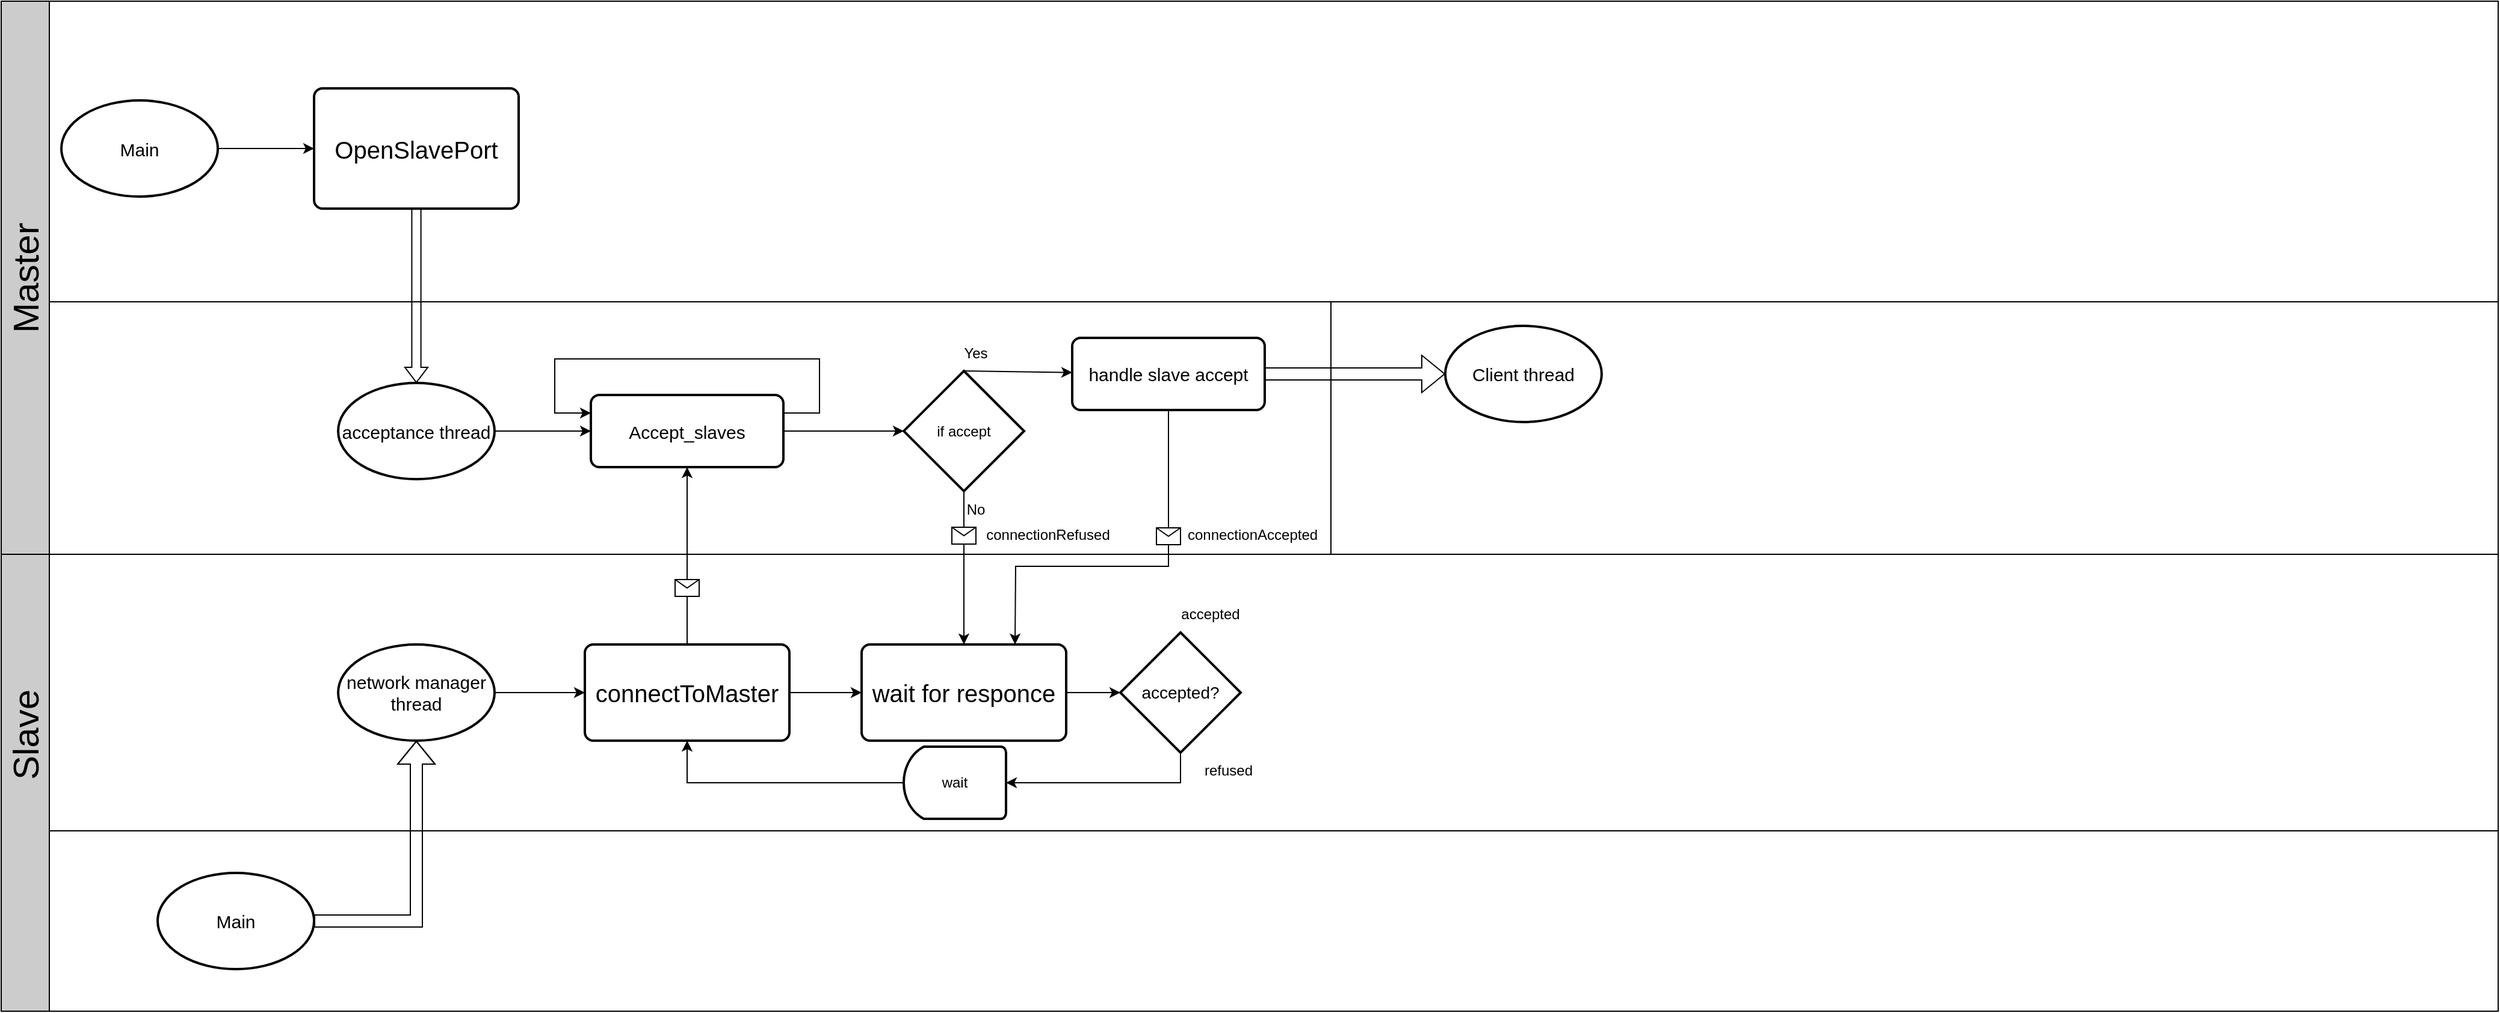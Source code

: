 <mxfile version="24.7.1" type="device">
  <diagram id="prtHgNgQTEPvFCAcTncT" name="Page-1">
    <mxGraphModel dx="1954" dy="1096" grid="1" gridSize="10" guides="1" tooltips="1" connect="1" arrows="1" fold="1" page="1" pageScale="1" pageWidth="1600" pageHeight="900" math="0" shadow="0">
      <root>
        <mxCell id="0" />
        <mxCell id="1" parent="0" />
        <mxCell id="FK0lxCe26ej1Pc23t5L4-82" value="" style="rounded=0;whiteSpace=wrap;html=1;" vertex="1" parent="1">
          <mxGeometry x="95" y="480" width="2035" height="230" as="geometry" />
        </mxCell>
        <mxCell id="FK0lxCe26ej1Pc23t5L4-7" value="" style="rounded=0;whiteSpace=wrap;html=1;labelBackgroundColor=none;fillColor=#CCCCCC;" vertex="1" parent="1">
          <mxGeometry x="55" y="480" width="40" height="380" as="geometry" />
        </mxCell>
        <mxCell id="FK0lxCe26ej1Pc23t5L4-6" value="" style="rounded=0;whiteSpace=wrap;html=1;labelBackgroundColor=none;fillColor=#CCCCCC;" vertex="1" parent="1">
          <mxGeometry x="55" y="20" width="40" height="460" as="geometry" />
        </mxCell>
        <mxCell id="FK0lxCe26ej1Pc23t5L4-1" value="" style="rounded=0;whiteSpace=wrap;html=1;" vertex="1" parent="1">
          <mxGeometry x="95" y="270" width="2035" height="210" as="geometry" />
        </mxCell>
        <mxCell id="FK0lxCe26ej1Pc23t5L4-110" value="" style="rounded=0;whiteSpace=wrap;html=1;" vertex="1" parent="1">
          <mxGeometry x="1160" y="270" width="970" height="210" as="geometry" />
        </mxCell>
        <mxCell id="FK0lxCe26ej1Pc23t5L4-2" value="" style="rounded=0;whiteSpace=wrap;html=1;" vertex="1" parent="1">
          <mxGeometry x="95" y="710" width="2035" height="150" as="geometry" />
        </mxCell>
        <mxCell id="FK0lxCe26ej1Pc23t5L4-3" value="Master" style="text;html=1;align=center;verticalAlign=middle;whiteSpace=wrap;rounded=0;rotation=-90;fontSize=30;" vertex="1" parent="1">
          <mxGeometry x="25" y="235" width="100" height="30" as="geometry" />
        </mxCell>
        <mxCell id="FK0lxCe26ej1Pc23t5L4-4" value="Slave" style="text;html=1;align=center;verticalAlign=middle;whiteSpace=wrap;rounded=0;rotation=-90;fontSize=30;" vertex="1" parent="1">
          <mxGeometry x="25" y="615" width="100" height="30" as="geometry" />
        </mxCell>
        <mxCell id="FK0lxCe26ej1Pc23t5L4-18" value="connectToMaster" style="rounded=1;whiteSpace=wrap;html=1;absoluteArcSize=1;arcSize=14;strokeWidth=2;fontSize=20;" vertex="1" parent="1">
          <mxGeometry x="540" y="555" width="170" height="80" as="geometry" />
        </mxCell>
        <mxCell id="FK0lxCe26ej1Pc23t5L4-20" value="" style="rounded=0;whiteSpace=wrap;html=1;" vertex="1" parent="1">
          <mxGeometry x="95" y="20" width="2035" height="250" as="geometry" />
        </mxCell>
        <mxCell id="FK0lxCe26ej1Pc23t5L4-17" value="OpenSlavePort" style="rounded=1;whiteSpace=wrap;html=1;absoluteArcSize=1;arcSize=14;strokeWidth=2;fontSize=20;" vertex="1" parent="1">
          <mxGeometry x="315" y="92.5" width="170" height="100" as="geometry" />
        </mxCell>
        <mxCell id="FK0lxCe26ej1Pc23t5L4-22" value="&lt;font style=&quot;font-size: 15px;&quot;&gt;acceptance thread&lt;/font&gt;" style="strokeWidth=2;html=1;shape=mxgraph.flowchart.start_1;whiteSpace=wrap;" vertex="1" parent="1">
          <mxGeometry x="335" y="337.5" width="130" height="80" as="geometry" />
        </mxCell>
        <mxCell id="FK0lxCe26ej1Pc23t5L4-23" value="" style="endArrow=classic;html=1;rounded=0;exitX=0.5;exitY=0;exitDx=0;exitDy=0;entryX=0.5;entryY=1;entryDx=0;entryDy=0;" edge="1" parent="1" source="FK0lxCe26ej1Pc23t5L4-18" target="FK0lxCe26ej1Pc23t5L4-26">
          <mxGeometry relative="1" as="geometry">
            <mxPoint x="1025" y="247.5" as="sourcePoint" />
            <mxPoint x="1125" y="247.5" as="targetPoint" />
          </mxGeometry>
        </mxCell>
        <mxCell id="FK0lxCe26ej1Pc23t5L4-24" value="" style="shape=message;html=1;outlineConnect=0;" vertex="1" parent="FK0lxCe26ej1Pc23t5L4-23">
          <mxGeometry width="20" height="14" relative="1" as="geometry">
            <mxPoint x="-10" y="20" as="offset" />
          </mxGeometry>
        </mxCell>
        <mxCell id="FK0lxCe26ej1Pc23t5L4-26" value="&lt;span style=&quot;font-size: 15px;&quot;&gt;Accept_slaves&lt;/span&gt;" style="rounded=1;whiteSpace=wrap;html=1;absoluteArcSize=1;arcSize=14;strokeWidth=2;" vertex="1" parent="1">
          <mxGeometry x="545" y="347.5" width="160" height="60" as="geometry" />
        </mxCell>
        <mxCell id="FK0lxCe26ej1Pc23t5L4-27" value="" style="endArrow=classic;html=1;rounded=0;exitX=1;exitY=0.5;exitDx=0;exitDy=0;exitPerimeter=0;" edge="1" parent="1" source="FK0lxCe26ej1Pc23t5L4-22" target="FK0lxCe26ej1Pc23t5L4-26">
          <mxGeometry width="50" height="50" relative="1" as="geometry">
            <mxPoint x="1255" y="337.5" as="sourcePoint" />
            <mxPoint x="525" y="377.5" as="targetPoint" />
          </mxGeometry>
        </mxCell>
        <mxCell id="FK0lxCe26ej1Pc23t5L4-28" value="" style="endArrow=classic;html=1;rounded=0;exitX=1;exitY=0.25;exitDx=0;exitDy=0;entryX=0;entryY=0.25;entryDx=0;entryDy=0;" edge="1" parent="1" source="FK0lxCe26ej1Pc23t5L4-26" target="FK0lxCe26ej1Pc23t5L4-26">
          <mxGeometry width="50" height="50" relative="1" as="geometry">
            <mxPoint x="865" y="387.5" as="sourcePoint" />
            <mxPoint x="915" y="337.5" as="targetPoint" />
            <Array as="points">
              <mxPoint x="735" y="362.5" />
              <mxPoint x="735" y="317.5" />
              <mxPoint x="515" y="317.5" />
              <mxPoint x="515" y="362.5" />
            </Array>
          </mxGeometry>
        </mxCell>
        <mxCell id="FK0lxCe26ej1Pc23t5L4-29" value="" style="shape=flexArrow;endArrow=classic;html=1;rounded=0;exitX=0.5;exitY=1;exitDx=0;exitDy=0;entryX=0.5;entryY=0;entryDx=0;entryDy=0;entryPerimeter=0;width=7.586;endSize=3.821;endWidth=10.44;" edge="1" parent="1" source="FK0lxCe26ej1Pc23t5L4-17" target="FK0lxCe26ej1Pc23t5L4-22">
          <mxGeometry width="50" height="50" relative="1" as="geometry">
            <mxPoint x="885" y="387.5" as="sourcePoint" />
            <mxPoint x="935" y="337.5" as="targetPoint" />
          </mxGeometry>
        </mxCell>
        <mxCell id="FK0lxCe26ej1Pc23t5L4-31" value="if accept" style="strokeWidth=2;html=1;shape=mxgraph.flowchart.decision;whiteSpace=wrap;" vertex="1" parent="1">
          <mxGeometry x="805" y="327.5" width="100" height="100" as="geometry" />
        </mxCell>
        <mxCell id="FK0lxCe26ej1Pc23t5L4-32" value="" style="endArrow=classic;html=1;rounded=0;exitX=1;exitY=0.5;exitDx=0;exitDy=0;entryX=0;entryY=0.5;entryDx=0;entryDy=0;entryPerimeter=0;" edge="1" parent="1" source="FK0lxCe26ej1Pc23t5L4-26" target="FK0lxCe26ej1Pc23t5L4-31">
          <mxGeometry width="50" height="50" relative="1" as="geometry">
            <mxPoint x="885" y="387.5" as="sourcePoint" />
            <mxPoint x="935" y="337.5" as="targetPoint" />
          </mxGeometry>
        </mxCell>
        <mxCell id="FK0lxCe26ej1Pc23t5L4-35" value="&lt;font style=&quot;font-size: 15px;&quot;&gt;Client thread&lt;/font&gt;" style="strokeWidth=2;html=1;shape=mxgraph.flowchart.start_1;whiteSpace=wrap;" vertex="1" parent="1">
          <mxGeometry x="1255" y="290" width="130" height="80" as="geometry" />
        </mxCell>
        <mxCell id="FK0lxCe26ej1Pc23t5L4-38" value="Yes" style="text;html=1;align=center;verticalAlign=middle;whiteSpace=wrap;rounded=0;" vertex="1" parent="1">
          <mxGeometry x="835" y="297.5" width="60" height="30" as="geometry" />
        </mxCell>
        <mxCell id="FK0lxCe26ej1Pc23t5L4-39" value="No" style="text;html=1;align=center;verticalAlign=middle;whiteSpace=wrap;rounded=0;" vertex="1" parent="1">
          <mxGeometry x="835" y="427.5" width="60" height="30" as="geometry" />
        </mxCell>
        <mxCell id="FK0lxCe26ej1Pc23t5L4-40" value="" style="endArrow=classic;html=1;rounded=0;exitX=0.5;exitY=1;exitDx=0;exitDy=0;exitPerimeter=0;" edge="1" parent="1" source="FK0lxCe26ej1Pc23t5L4-31" target="FK0lxCe26ej1Pc23t5L4-89">
          <mxGeometry relative="1" as="geometry">
            <mxPoint x="865" y="387.5" as="sourcePoint" />
            <mxPoint x="827.727" y="477.5" as="targetPoint" />
          </mxGeometry>
        </mxCell>
        <mxCell id="FK0lxCe26ej1Pc23t5L4-41" value="" style="shape=message;html=1;outlineConnect=0;" vertex="1" parent="FK0lxCe26ej1Pc23t5L4-40">
          <mxGeometry width="20" height="14" relative="1" as="geometry">
            <mxPoint x="-10" y="-34" as="offset" />
          </mxGeometry>
        </mxCell>
        <mxCell id="FK0lxCe26ej1Pc23t5L4-43" value="&lt;font style=&quot;font-size: 15px;&quot;&gt;Main&lt;/font&gt;" style="strokeWidth=2;html=1;shape=mxgraph.flowchart.start_1;whiteSpace=wrap;" vertex="1" parent="1">
          <mxGeometry x="185" y="745" width="130" height="80" as="geometry" />
        </mxCell>
        <mxCell id="FK0lxCe26ej1Pc23t5L4-44" value="&lt;font style=&quot;font-size: 15px;&quot;&gt;Main&lt;/font&gt;" style="strokeWidth=2;html=1;shape=mxgraph.flowchart.start_1;whiteSpace=wrap;" vertex="1" parent="1">
          <mxGeometry x="105" y="102.5" width="130" height="80" as="geometry" />
        </mxCell>
        <mxCell id="FK0lxCe26ej1Pc23t5L4-45" value="" style="endArrow=classic;html=1;rounded=0;exitX=1;exitY=0.5;exitDx=0;exitDy=0;exitPerimeter=0;entryX=0;entryY=0.5;entryDx=0;entryDy=0;" edge="1" parent="1" source="FK0lxCe26ej1Pc23t5L4-44" target="FK0lxCe26ej1Pc23t5L4-17">
          <mxGeometry width="50" height="50" relative="1" as="geometry">
            <mxPoint x="285" y="142.5" as="sourcePoint" />
            <mxPoint x="845" y="387.5" as="targetPoint" />
          </mxGeometry>
        </mxCell>
        <mxCell id="FK0lxCe26ej1Pc23t5L4-81" value="&lt;font style=&quot;font-size: 15px;&quot;&gt;network manager thread&lt;/font&gt;" style="strokeWidth=2;html=1;shape=mxgraph.flowchart.start_1;whiteSpace=wrap;" vertex="1" parent="1">
          <mxGeometry x="335" y="555" width="130" height="80" as="geometry" />
        </mxCell>
        <mxCell id="FK0lxCe26ej1Pc23t5L4-83" value="" style="endArrow=classic;html=1;rounded=0;exitX=1;exitY=0.5;exitDx=0;exitDy=0;exitPerimeter=0;" edge="1" parent="1" source="FK0lxCe26ej1Pc23t5L4-81" target="FK0lxCe26ej1Pc23t5L4-18">
          <mxGeometry width="50" height="50" relative="1" as="geometry">
            <mxPoint x="785" y="550" as="sourcePoint" />
            <mxPoint x="835" y="500" as="targetPoint" />
          </mxGeometry>
        </mxCell>
        <mxCell id="FK0lxCe26ej1Pc23t5L4-84" value="" style="shape=flexArrow;endArrow=classic;html=1;rounded=0;exitX=1;exitY=0.5;exitDx=0;exitDy=0;exitPerimeter=0;entryX=0.5;entryY=1;entryDx=0;entryDy=0;entryPerimeter=0;" edge="1" parent="1" source="FK0lxCe26ej1Pc23t5L4-43" target="FK0lxCe26ej1Pc23t5L4-81">
          <mxGeometry width="50" height="50" relative="1" as="geometry">
            <mxPoint x="785" y="550" as="sourcePoint" />
            <mxPoint x="835" y="500" as="targetPoint" />
            <Array as="points">
              <mxPoint x="400" y="785" />
            </Array>
          </mxGeometry>
        </mxCell>
        <mxCell id="FK0lxCe26ej1Pc23t5L4-85" value="" style="endArrow=classic;html=1;rounded=0;exitX=0.5;exitY=0;exitDx=0;exitDy=0;exitPerimeter=0;" edge="1" parent="1" source="FK0lxCe26ej1Pc23t5L4-31" target="FK0lxCe26ej1Pc23t5L4-86">
          <mxGeometry width="50" height="50" relative="1" as="geometry">
            <mxPoint x="785" y="480" as="sourcePoint" />
            <mxPoint x="835" y="430" as="targetPoint" />
          </mxGeometry>
        </mxCell>
        <mxCell id="FK0lxCe26ej1Pc23t5L4-86" value="&lt;span style=&quot;font-size: 15px;&quot;&gt;handle slave accept&lt;/span&gt;" style="rounded=1;whiteSpace=wrap;html=1;absoluteArcSize=1;arcSize=14;strokeWidth=2;" vertex="1" parent="1">
          <mxGeometry x="945" y="300" width="160" height="60" as="geometry" />
        </mxCell>
        <mxCell id="FK0lxCe26ej1Pc23t5L4-88" value="" style="endArrow=classic;html=1;rounded=0;exitX=1;exitY=0.5;exitDx=0;exitDy=0;entryX=0;entryY=0.5;entryDx=0;entryDy=0;" edge="1" parent="1" source="FK0lxCe26ej1Pc23t5L4-18" target="FK0lxCe26ej1Pc23t5L4-89">
          <mxGeometry width="50" height="50" relative="1" as="geometry">
            <mxPoint x="785" y="480" as="sourcePoint" />
            <mxPoint x="835" y="430" as="targetPoint" />
          </mxGeometry>
        </mxCell>
        <mxCell id="FK0lxCe26ej1Pc23t5L4-89" value="wait for responce" style="rounded=1;whiteSpace=wrap;html=1;absoluteArcSize=1;arcSize=14;strokeWidth=2;fontSize=20;" vertex="1" parent="1">
          <mxGeometry x="770" y="555" width="170" height="80" as="geometry" />
        </mxCell>
        <mxCell id="FK0lxCe26ej1Pc23t5L4-90" value="connectionRefused" style="text;html=1;align=center;verticalAlign=middle;whiteSpace=wrap;rounded=0;" vertex="1" parent="1">
          <mxGeometry x="870" y="447.5" width="110" height="32.5" as="geometry" />
        </mxCell>
        <mxCell id="FK0lxCe26ej1Pc23t5L4-91" value="" style="endArrow=classic;html=1;rounded=0;exitX=0.5;exitY=1;exitDx=0;exitDy=0;entryX=0.75;entryY=0;entryDx=0;entryDy=0;" edge="1" parent="1" source="FK0lxCe26ej1Pc23t5L4-86" target="FK0lxCe26ej1Pc23t5L4-89">
          <mxGeometry relative="1" as="geometry">
            <mxPoint x="825" y="480" as="sourcePoint" />
            <mxPoint x="925" y="480" as="targetPoint" />
            <Array as="points">
              <mxPoint x="1025" y="490" />
              <mxPoint x="898" y="490" />
            </Array>
          </mxGeometry>
        </mxCell>
        <mxCell id="FK0lxCe26ej1Pc23t5L4-92" value="" style="shape=message;html=1;outlineConnect=0;" vertex="1" parent="FK0lxCe26ej1Pc23t5L4-91">
          <mxGeometry width="20" height="14" relative="1" as="geometry">
            <mxPoint x="21" y="-32" as="offset" />
          </mxGeometry>
        </mxCell>
        <mxCell id="FK0lxCe26ej1Pc23t5L4-93" value="connectionAccepted" style="text;html=1;align=center;verticalAlign=middle;whiteSpace=wrap;rounded=0;" vertex="1" parent="1">
          <mxGeometry x="1040" y="447.5" width="110" height="32.5" as="geometry" />
        </mxCell>
        <mxCell id="FK0lxCe26ej1Pc23t5L4-104" style="edgeStyle=orthogonalEdgeStyle;rounded=0;orthogonalLoop=1;jettySize=auto;html=1;exitX=0.5;exitY=1;exitDx=0;exitDy=0;exitPerimeter=0;" edge="1" parent="1" source="FK0lxCe26ej1Pc23t5L4-94" target="FK0lxCe26ej1Pc23t5L4-103">
          <mxGeometry relative="1" as="geometry" />
        </mxCell>
        <mxCell id="FK0lxCe26ej1Pc23t5L4-94" value="&lt;font style=&quot;font-size: 14px;&quot;&gt;accepted?&lt;/font&gt;" style="strokeWidth=2;html=1;shape=mxgraph.flowchart.decision;whiteSpace=wrap;" vertex="1" parent="1">
          <mxGeometry x="985" y="545" width="100" height="100" as="geometry" />
        </mxCell>
        <mxCell id="FK0lxCe26ej1Pc23t5L4-98" style="edgeStyle=orthogonalEdgeStyle;rounded=0;orthogonalLoop=1;jettySize=auto;html=1;exitX=1;exitY=0.5;exitDx=0;exitDy=0;entryX=0;entryY=0.5;entryDx=0;entryDy=0;entryPerimeter=0;" edge="1" parent="1" source="FK0lxCe26ej1Pc23t5L4-89" target="FK0lxCe26ej1Pc23t5L4-94">
          <mxGeometry relative="1" as="geometry" />
        </mxCell>
        <mxCell id="FK0lxCe26ej1Pc23t5L4-100" value="accepted" style="text;html=1;align=center;verticalAlign=middle;whiteSpace=wrap;rounded=0;" vertex="1" parent="1">
          <mxGeometry x="1030" y="515" width="60" height="30" as="geometry" />
        </mxCell>
        <mxCell id="FK0lxCe26ej1Pc23t5L4-101" value="refused" style="text;html=1;align=center;verticalAlign=middle;whiteSpace=wrap;rounded=0;" vertex="1" parent="1">
          <mxGeometry x="1045" y="645" width="60" height="30" as="geometry" />
        </mxCell>
        <mxCell id="FK0lxCe26ej1Pc23t5L4-105" style="edgeStyle=orthogonalEdgeStyle;rounded=0;orthogonalLoop=1;jettySize=auto;html=1;exitX=1;exitY=0.5;exitDx=0;exitDy=0;exitPerimeter=0;entryX=0.5;entryY=1;entryDx=0;entryDy=0;" edge="1" parent="1" source="FK0lxCe26ej1Pc23t5L4-103" target="FK0lxCe26ej1Pc23t5L4-18">
          <mxGeometry relative="1" as="geometry" />
        </mxCell>
        <mxCell id="FK0lxCe26ej1Pc23t5L4-103" value="wait" style="strokeWidth=2;html=1;shape=mxgraph.flowchart.delay;whiteSpace=wrap;flipV=1;flipH=1;" vertex="1" parent="1">
          <mxGeometry x="805" y="640" width="85" height="60" as="geometry" />
        </mxCell>
        <mxCell id="FK0lxCe26ej1Pc23t5L4-109" value="" style="shape=flexArrow;endArrow=classic;html=1;rounded=0;exitX=1;exitY=0.5;exitDx=0;exitDy=0;entryX=0;entryY=0.5;entryDx=0;entryDy=0;entryPerimeter=0;" edge="1" parent="1" source="FK0lxCe26ej1Pc23t5L4-86" target="FK0lxCe26ej1Pc23t5L4-35">
          <mxGeometry width="50" height="50" relative="1" as="geometry">
            <mxPoint x="1260" y="320" as="sourcePoint" />
            <mxPoint x="1310" y="270" as="targetPoint" />
          </mxGeometry>
        </mxCell>
      </root>
    </mxGraphModel>
  </diagram>
</mxfile>
